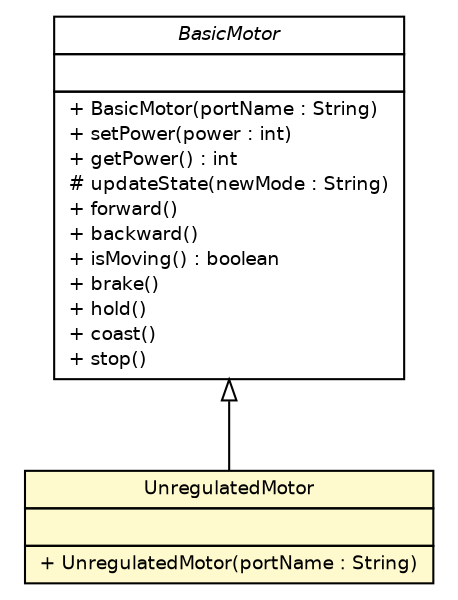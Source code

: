 #!/usr/local/bin/dot
#
# Class diagram 
# Generated by UMLGraph version R5_6-24-gf6e263 (http://www.umlgraph.org/)
#

digraph G {
	edge [fontname="Helvetica",fontsize=10,labelfontname="Helvetica",labelfontsize=10];
	node [fontname="Helvetica",fontsize=10,shape=plaintext];
	nodesep=0.25;
	ranksep=0.5;
	// ev3dev.hardware.actuators.motors.BasicMotor
	c8268 [label=<<table title="ev3dev.hardware.actuators.motors.BasicMotor" border="0" cellborder="1" cellspacing="0" cellpadding="2" port="p" href="./BasicMotor.html">
		<tr><td><table border="0" cellspacing="0" cellpadding="1">
<tr><td align="center" balign="center"><font face="Helvetica-Oblique"> BasicMotor </font></td></tr>
		</table></td></tr>
		<tr><td><table border="0" cellspacing="0" cellpadding="1">
<tr><td align="left" balign="left">  </td></tr>
		</table></td></tr>
		<tr><td><table border="0" cellspacing="0" cellpadding="1">
<tr><td align="left" balign="left"> + BasicMotor(portName : String) </td></tr>
<tr><td align="left" balign="left"> + setPower(power : int) </td></tr>
<tr><td align="left" balign="left"> + getPower() : int </td></tr>
<tr><td align="left" balign="left"> # updateState(newMode : String) </td></tr>
<tr><td align="left" balign="left"> + forward() </td></tr>
<tr><td align="left" balign="left"> + backward() </td></tr>
<tr><td align="left" balign="left"> + isMoving() : boolean </td></tr>
<tr><td align="left" balign="left"> + brake() </td></tr>
<tr><td align="left" balign="left"> + hold() </td></tr>
<tr><td align="left" balign="left"> + coast() </td></tr>
<tr><td align="left" balign="left"> + stop() </td></tr>
		</table></td></tr>
		</table>>, URL="./BasicMotor.html", fontname="Helvetica", fontcolor="black", fontsize=9.0];
	// ev3dev.hardware.actuators.motors.UnregulatedMotor
	c8272 [label=<<table title="ev3dev.hardware.actuators.motors.UnregulatedMotor" border="0" cellborder="1" cellspacing="0" cellpadding="2" port="p" bgcolor="lemonChiffon" href="./UnregulatedMotor.html">
		<tr><td><table border="0" cellspacing="0" cellpadding="1">
<tr><td align="center" balign="center"> UnregulatedMotor </td></tr>
		</table></td></tr>
		<tr><td><table border="0" cellspacing="0" cellpadding="1">
<tr><td align="left" balign="left">  </td></tr>
		</table></td></tr>
		<tr><td><table border="0" cellspacing="0" cellpadding="1">
<tr><td align="left" balign="left"> + UnregulatedMotor(portName : String) </td></tr>
		</table></td></tr>
		</table>>, URL="./UnregulatedMotor.html", fontname="Helvetica", fontcolor="black", fontsize=9.0];
	//ev3dev.hardware.actuators.motors.UnregulatedMotor extends ev3dev.hardware.actuators.motors.BasicMotor
	c8268:p -> c8272:p [dir=back,arrowtail=empty];
}


